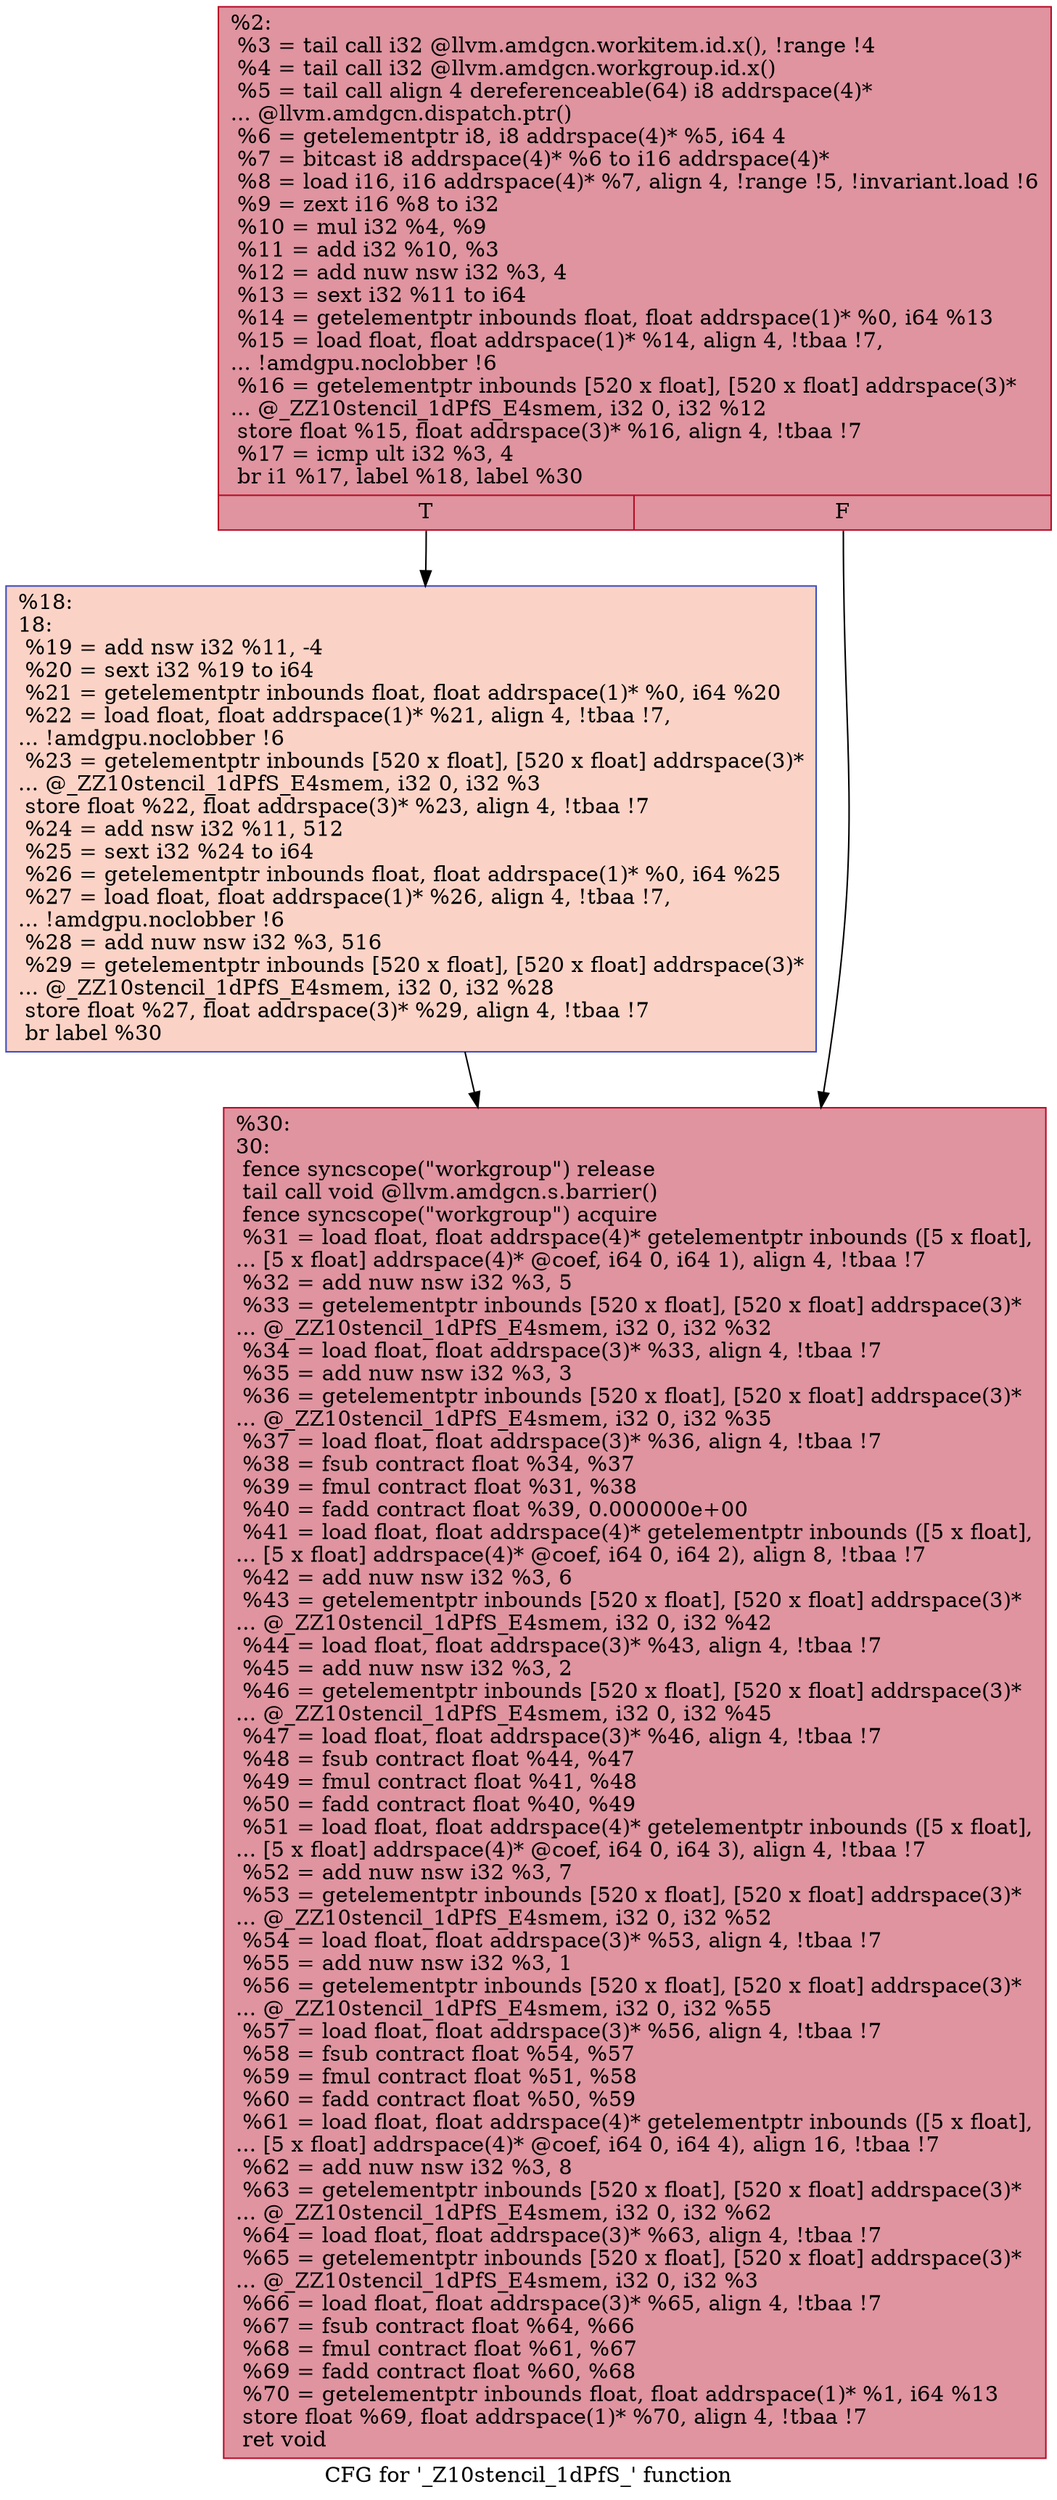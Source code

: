 digraph "CFG for '_Z10stencil_1dPfS_' function" {
	label="CFG for '_Z10stencil_1dPfS_' function";

	Node0x5b3e5b0 [shape=record,color="#b70d28ff", style=filled, fillcolor="#b70d2870",label="{%2:\l  %3 = tail call i32 @llvm.amdgcn.workitem.id.x(), !range !4\l  %4 = tail call i32 @llvm.amdgcn.workgroup.id.x()\l  %5 = tail call align 4 dereferenceable(64) i8 addrspace(4)*\l... @llvm.amdgcn.dispatch.ptr()\l  %6 = getelementptr i8, i8 addrspace(4)* %5, i64 4\l  %7 = bitcast i8 addrspace(4)* %6 to i16 addrspace(4)*\l  %8 = load i16, i16 addrspace(4)* %7, align 4, !range !5, !invariant.load !6\l  %9 = zext i16 %8 to i32\l  %10 = mul i32 %4, %9\l  %11 = add i32 %10, %3\l  %12 = add nuw nsw i32 %3, 4\l  %13 = sext i32 %11 to i64\l  %14 = getelementptr inbounds float, float addrspace(1)* %0, i64 %13\l  %15 = load float, float addrspace(1)* %14, align 4, !tbaa !7,\l... !amdgpu.noclobber !6\l  %16 = getelementptr inbounds [520 x float], [520 x float] addrspace(3)*\l... @_ZZ10stencil_1dPfS_E4smem, i32 0, i32 %12\l  store float %15, float addrspace(3)* %16, align 4, !tbaa !7\l  %17 = icmp ult i32 %3, 4\l  br i1 %17, label %18, label %30\l|{<s0>T|<s1>F}}"];
	Node0x5b3e5b0:s0 -> Node0x5b41110;
	Node0x5b3e5b0:s1 -> Node0x5b41160;
	Node0x5b41110 [shape=record,color="#3d50c3ff", style=filled, fillcolor="#f59c7d70",label="{%18:\l18:                                               \l  %19 = add nsw i32 %11, -4\l  %20 = sext i32 %19 to i64\l  %21 = getelementptr inbounds float, float addrspace(1)* %0, i64 %20\l  %22 = load float, float addrspace(1)* %21, align 4, !tbaa !7,\l... !amdgpu.noclobber !6\l  %23 = getelementptr inbounds [520 x float], [520 x float] addrspace(3)*\l... @_ZZ10stencil_1dPfS_E4smem, i32 0, i32 %3\l  store float %22, float addrspace(3)* %23, align 4, !tbaa !7\l  %24 = add nsw i32 %11, 512\l  %25 = sext i32 %24 to i64\l  %26 = getelementptr inbounds float, float addrspace(1)* %0, i64 %25\l  %27 = load float, float addrspace(1)* %26, align 4, !tbaa !7,\l... !amdgpu.noclobber !6\l  %28 = add nuw nsw i32 %3, 516\l  %29 = getelementptr inbounds [520 x float], [520 x float] addrspace(3)*\l... @_ZZ10stencil_1dPfS_E4smem, i32 0, i32 %28\l  store float %27, float addrspace(3)* %29, align 4, !tbaa !7\l  br label %30\l}"];
	Node0x5b41110 -> Node0x5b41160;
	Node0x5b41160 [shape=record,color="#b70d28ff", style=filled, fillcolor="#b70d2870",label="{%30:\l30:                                               \l  fence syncscope(\"workgroup\") release\l  tail call void @llvm.amdgcn.s.barrier()\l  fence syncscope(\"workgroup\") acquire\l  %31 = load float, float addrspace(4)* getelementptr inbounds ([5 x float],\l... [5 x float] addrspace(4)* @coef, i64 0, i64 1), align 4, !tbaa !7\l  %32 = add nuw nsw i32 %3, 5\l  %33 = getelementptr inbounds [520 x float], [520 x float] addrspace(3)*\l... @_ZZ10stencil_1dPfS_E4smem, i32 0, i32 %32\l  %34 = load float, float addrspace(3)* %33, align 4, !tbaa !7\l  %35 = add nuw nsw i32 %3, 3\l  %36 = getelementptr inbounds [520 x float], [520 x float] addrspace(3)*\l... @_ZZ10stencil_1dPfS_E4smem, i32 0, i32 %35\l  %37 = load float, float addrspace(3)* %36, align 4, !tbaa !7\l  %38 = fsub contract float %34, %37\l  %39 = fmul contract float %31, %38\l  %40 = fadd contract float %39, 0.000000e+00\l  %41 = load float, float addrspace(4)* getelementptr inbounds ([5 x float],\l... [5 x float] addrspace(4)* @coef, i64 0, i64 2), align 8, !tbaa !7\l  %42 = add nuw nsw i32 %3, 6\l  %43 = getelementptr inbounds [520 x float], [520 x float] addrspace(3)*\l... @_ZZ10stencil_1dPfS_E4smem, i32 0, i32 %42\l  %44 = load float, float addrspace(3)* %43, align 4, !tbaa !7\l  %45 = add nuw nsw i32 %3, 2\l  %46 = getelementptr inbounds [520 x float], [520 x float] addrspace(3)*\l... @_ZZ10stencil_1dPfS_E4smem, i32 0, i32 %45\l  %47 = load float, float addrspace(3)* %46, align 4, !tbaa !7\l  %48 = fsub contract float %44, %47\l  %49 = fmul contract float %41, %48\l  %50 = fadd contract float %40, %49\l  %51 = load float, float addrspace(4)* getelementptr inbounds ([5 x float],\l... [5 x float] addrspace(4)* @coef, i64 0, i64 3), align 4, !tbaa !7\l  %52 = add nuw nsw i32 %3, 7\l  %53 = getelementptr inbounds [520 x float], [520 x float] addrspace(3)*\l... @_ZZ10stencil_1dPfS_E4smem, i32 0, i32 %52\l  %54 = load float, float addrspace(3)* %53, align 4, !tbaa !7\l  %55 = add nuw nsw i32 %3, 1\l  %56 = getelementptr inbounds [520 x float], [520 x float] addrspace(3)*\l... @_ZZ10stencil_1dPfS_E4smem, i32 0, i32 %55\l  %57 = load float, float addrspace(3)* %56, align 4, !tbaa !7\l  %58 = fsub contract float %54, %57\l  %59 = fmul contract float %51, %58\l  %60 = fadd contract float %50, %59\l  %61 = load float, float addrspace(4)* getelementptr inbounds ([5 x float],\l... [5 x float] addrspace(4)* @coef, i64 0, i64 4), align 16, !tbaa !7\l  %62 = add nuw nsw i32 %3, 8\l  %63 = getelementptr inbounds [520 x float], [520 x float] addrspace(3)*\l... @_ZZ10stencil_1dPfS_E4smem, i32 0, i32 %62\l  %64 = load float, float addrspace(3)* %63, align 4, !tbaa !7\l  %65 = getelementptr inbounds [520 x float], [520 x float] addrspace(3)*\l... @_ZZ10stencil_1dPfS_E4smem, i32 0, i32 %3\l  %66 = load float, float addrspace(3)* %65, align 4, !tbaa !7\l  %67 = fsub contract float %64, %66\l  %68 = fmul contract float %61, %67\l  %69 = fadd contract float %60, %68\l  %70 = getelementptr inbounds float, float addrspace(1)* %1, i64 %13\l  store float %69, float addrspace(1)* %70, align 4, !tbaa !7\l  ret void\l}"];
}
